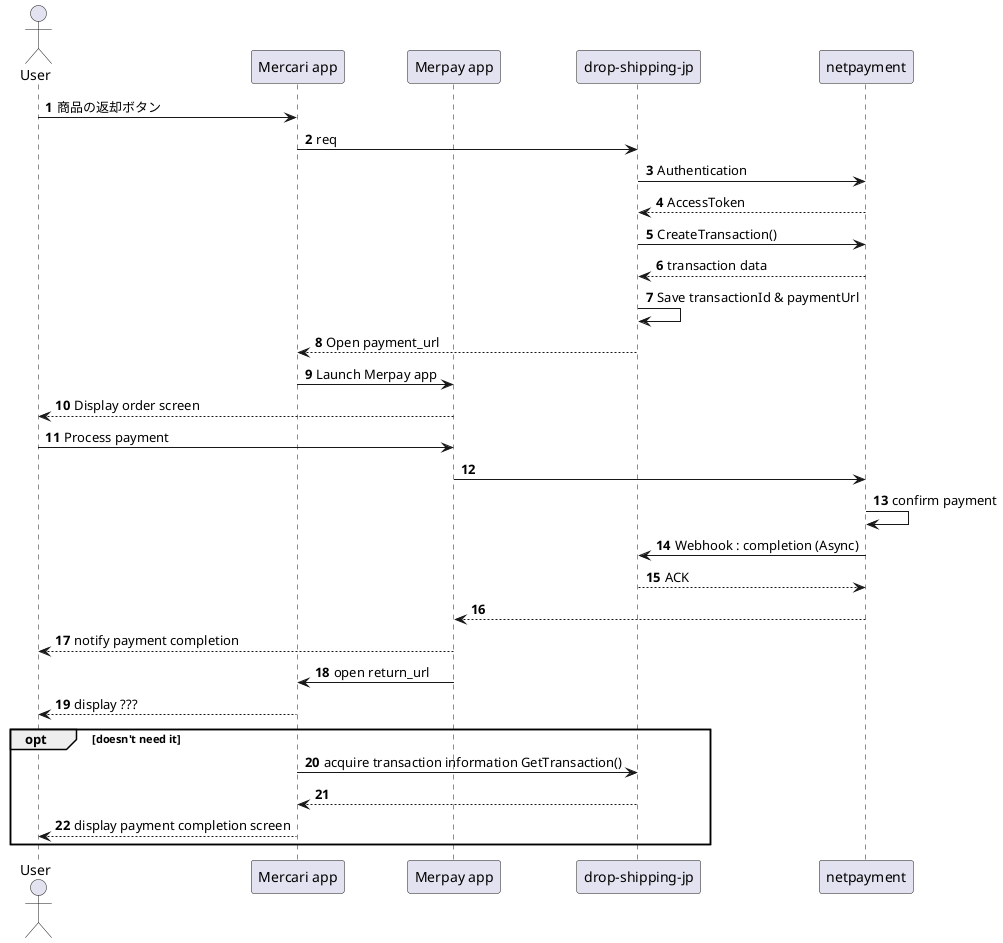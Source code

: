 @startuml netpayment_sequence
actor "User" as user
participant "Mercari app" as mercari
participant "Merpay app" as merpay
participant "drop-shipping-jp" as server
participant "netpayment" as netpayment

autonumber

user -> mercari: 商品の返却ボタン
mercari -> server: req
server -> netpayment: Authentication
netpayment --> server: AccessToken
server -> netpayment: CreateTransaction()
netpayment --> server: transaction data
server -> server: Save transactionId & paymentUrl
server --> mercari: Open payment_url
mercari -> merpay: Launch Merpay app

merpay --> user: Display order screen
user -> merpay: Process payment
merpay -> netpayment: 
netpayment -> netpayment: confirm payment
netpayment -> server: Webhook : completion (Async)
server --> netpayment: ACK
netpayment --> merpay: 

merpay --> user: notify payment completion
merpay -> mercari: open return_url
mercari --> user: display ???

opt doesn't need it
mercari -> server: acquire transaction information GetTransaction()
server --> mercari: 
mercari --> user: display payment completion screen
end opt

@enduml